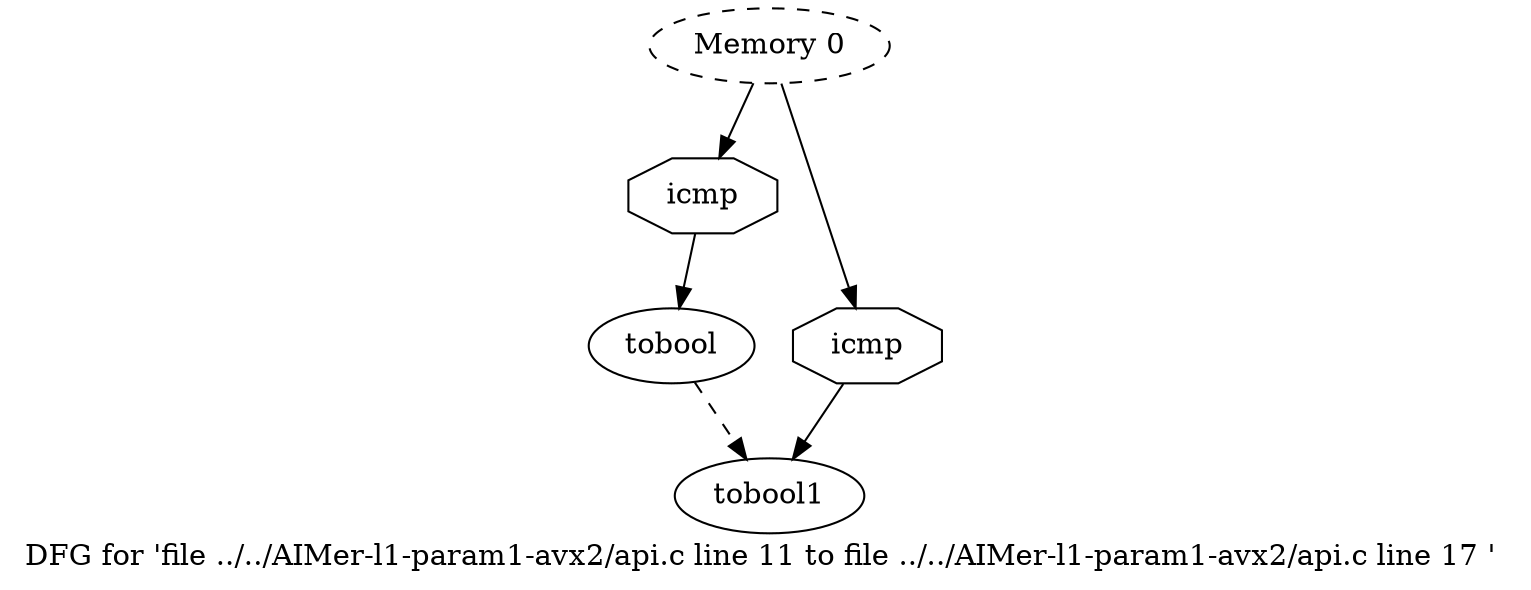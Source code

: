 digraph "DFG for 'file ../../AIMer-l1-param1-avx2/api.c line 11 to file ../../AIMer-l1-param1-avx2/api.c line 17 '  "{
label="DFG for 'file ../../AIMer-l1-param1-avx2/api.c line 11 to file ../../AIMer-l1-param1-avx2/api.c line 17 ' ";
node_343[shape=ellipse,style=dashed,label="Memory 0"]
node_342[shape=octagon,style=solid,label="icmp"]
"node_343"->"node_342"
node_345[shape=octagon,style=solid,label="icmp"]
"node_343"->"node_345"
node_341[shape=ellipse,style=solid,label="tobool"]
"node_342"->"node_341"
node_344[shape=ellipse,style=solid,label="tobool1"]
"node_341"->"node_344" [style=dashed]
"node_345"->"node_344"
}


